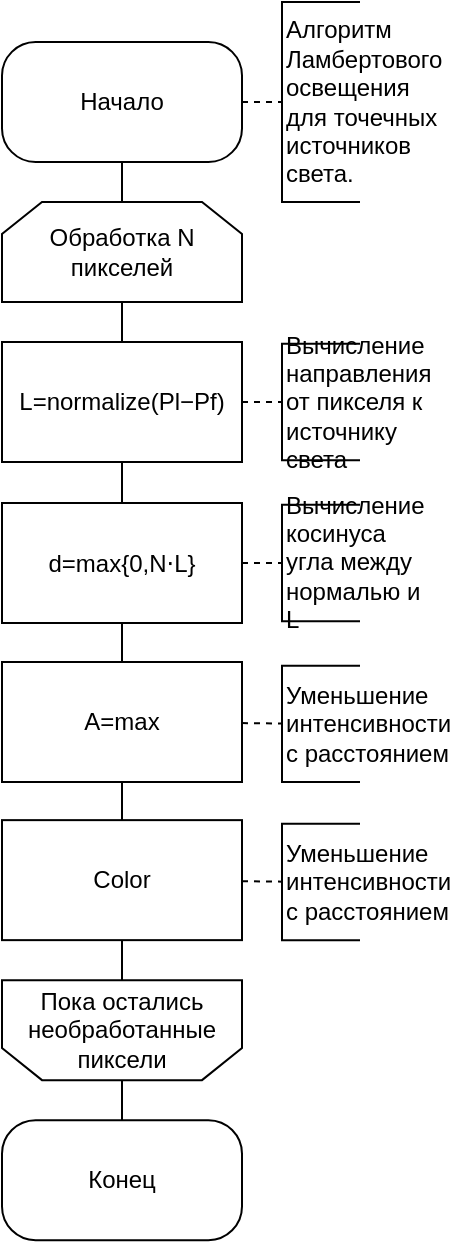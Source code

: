 <mxfile>
    <diagram id="bcUoIsjHD2eMjOUQ-ZIZ" name="Page-1">
        <mxGraphModel dx="1338" dy="2280" grid="1" gridSize="10" guides="1" tooltips="1" connect="1" arrows="1" fold="1" page="1" pageScale="1" pageWidth="827" pageHeight="1169" math="0" shadow="0">
            <root>
                <mxCell id="0"/>
                <mxCell id="1" parent="0"/>
                <mxCell id="6" style="edgeStyle=none;html=1;exitX=1;exitY=0.5;exitDx=0;exitDy=0;entryX=0;entryY=0.5;entryDx=0;entryDy=0;entryPerimeter=0;dashed=1;endArrow=none;endFill=0;" edge="1" parent="1" source="8" target="9">
                    <mxGeometry relative="1" as="geometry"/>
                </mxCell>
                <mxCell id="7" style="edgeStyle=none;html=1;endArrow=none;endFill=0;" edge="1" parent="1" source="8">
                    <mxGeometry relative="1" as="geometry">
                        <mxPoint x="384.0" y="-794.0" as="targetPoint"/>
                    </mxGeometry>
                </mxCell>
                <mxCell id="8" value="Начало" style="rounded=1;whiteSpace=wrap;html=1;arcSize=28;" vertex="1" parent="1">
                    <mxGeometry x="324" y="-874.0" width="120" height="60" as="geometry"/>
                </mxCell>
                <mxCell id="9" value="Алгоритм Ламбертового освещения для точечных источников света." style="strokeWidth=1;shape=mxgraph.flowchart.annotation_1;align=left;pointerEvents=1;whiteSpace=wrap;fontColor=default;" vertex="1" parent="1">
                    <mxGeometry x="464" y="-894.0" width="39" height="100" as="geometry"/>
                </mxCell>
                <mxCell id="10" style="edgeStyle=none;html=1;endArrow=none;endFill=0;" edge="1" parent="1" target="13">
                    <mxGeometry relative="1" as="geometry">
                        <mxPoint x="154.0" y="-788.07" as="sourcePoint"/>
                    </mxGeometry>
                </mxCell>
                <mxCell id="12" style="edgeStyle=none;html=1;endArrow=none;endFill=0;" edge="1" parent="1" target="15">
                    <mxGeometry relative="1" as="geometry">
                        <mxPoint x="154.0" y="-708.57" as="sourcePoint"/>
                    </mxGeometry>
                </mxCell>
                <mxCell id="14" style="edgeStyle=none;html=1;endArrow=none;endFill=0;" edge="1" parent="1" target="17">
                    <mxGeometry relative="1" as="geometry">
                        <mxPoint x="154.0" y="-629.07" as="sourcePoint"/>
                    </mxGeometry>
                </mxCell>
                <mxCell id="16" style="edgeStyle=none;html=1;endArrow=none;endFill=0;" edge="1" parent="1" target="20">
                    <mxGeometry relative="1" as="geometry">
                        <mxPoint x="154.0" y="-549.07" as="sourcePoint"/>
                    </mxGeometry>
                </mxCell>
                <mxCell id="26" style="edgeStyle=orthogonalEdgeStyle;rounded=0;html=1;strokeColor=default;fontColor=default;endArrow=none;endFill=0;" edge="1" parent="1" source="27" target="32">
                    <mxGeometry relative="1" as="geometry"/>
                </mxCell>
                <mxCell id="27" value="Обработка N пикселей" style="shape=loopLimit;whiteSpace=wrap;html=1;labelBackgroundColor=none;labelBorderColor=none;fontColor=default;" vertex="1" parent="1">
                    <mxGeometry x="324" y="-794.0" width="120" height="50" as="geometry"/>
                </mxCell>
                <mxCell id="28" style="edgeStyle=orthogonalEdgeStyle;rounded=0;html=1;strokeColor=default;fontColor=default;endArrow=none;endFill=0;" edge="1" parent="1" source="29" target="46">
                    <mxGeometry relative="1" as="geometry"/>
                </mxCell>
                <mxCell id="29" value="Пока остались необработанные пиксели" style="shape=loopLimit;whiteSpace=wrap;html=1;labelBackgroundColor=none;labelBorderColor=none;fontColor=default;direction=west;" vertex="1" parent="1">
                    <mxGeometry x="324" y="-404.93" width="120" height="50" as="geometry"/>
                </mxCell>
                <mxCell id="30" style="edgeStyle=orthogonalEdgeStyle;rounded=0;html=1;strokeColor=default;fontColor=default;endArrow=none;endFill=0;" edge="1" parent="1" source="32">
                    <mxGeometry relative="1" as="geometry">
                        <mxPoint x="384" y="-644.0" as="targetPoint"/>
                    </mxGeometry>
                </mxCell>
                <mxCell id="49" style="edgeStyle=none;html=1;dashed=1;endArrow=none;endFill=0;" edge="1" parent="1" source="32" target="48">
                    <mxGeometry relative="1" as="geometry"/>
                </mxCell>
                <mxCell id="32" value="L=normalize(Pl​−Pf​)" style="rounded=0;whiteSpace=wrap;" vertex="1" parent="1">
                    <mxGeometry x="324" y="-724.0" width="120" height="60" as="geometry"/>
                </mxCell>
                <mxCell id="52" style="edgeStyle=none;html=1;exitX=1;exitY=0.5;exitDx=0;exitDy=0;dashed=1;endArrow=none;endFill=0;" edge="1" parent="1" source="35" target="51">
                    <mxGeometry relative="1" as="geometry"/>
                </mxCell>
                <mxCell id="54" style="edgeStyle=none;html=1;endArrow=none;endFill=0;" edge="1" parent="1" source="35" target="53">
                    <mxGeometry relative="1" as="geometry"/>
                </mxCell>
                <mxCell id="35" value="d=max{0,N⋅L}" style="rounded=0;whiteSpace=wrap;" vertex="1" parent="1">
                    <mxGeometry x="324" y="-643.5" width="120" height="60" as="geometry"/>
                </mxCell>
                <mxCell id="46" value="Конец" style="rounded=1;whiteSpace=wrap;html=1;arcSize=28;" vertex="1" parent="1">
                    <mxGeometry x="324" y="-334.93" width="120" height="60" as="geometry"/>
                </mxCell>
                <mxCell id="48" value="Вычисление направления от пикселя к источнику света" style="strokeWidth=1;shape=mxgraph.flowchart.annotation_1;align=left;pointerEvents=1;whiteSpace=wrap;fontColor=default;" vertex="1" parent="1">
                    <mxGeometry x="464" y="-723.07" width="39" height="58.14" as="geometry"/>
                </mxCell>
                <mxCell id="51" value="Вычисление косинуса угла между нормалью и L " style="strokeWidth=1;shape=mxgraph.flowchart.annotation_1;align=left;pointerEvents=1;whiteSpace=wrap;fontColor=default;" vertex="1" parent="1">
                    <mxGeometry x="464" y="-642.57" width="39" height="58.14" as="geometry"/>
                </mxCell>
                <mxCell id="57" style="edgeStyle=none;html=1;endArrow=none;endFill=0;dashed=1;" edge="1" parent="1" source="53" target="56">
                    <mxGeometry relative="1" as="geometry"/>
                </mxCell>
                <mxCell id="59" style="edgeStyle=none;html=1;endArrow=none;endFill=0;" edge="1" parent="1" source="53" target="58">
                    <mxGeometry relative="1" as="geometry"/>
                </mxCell>
                <mxCell id="53" value="A=max" style="rounded=0;whiteSpace=wrap;" vertex="1" parent="1">
                    <mxGeometry x="324" y="-564.0" width="120" height="60" as="geometry"/>
                </mxCell>
                <mxCell id="56" value="Уменьшение интенсивности с расстоянием" style="strokeWidth=1;shape=mxgraph.flowchart.annotation_1;align=left;pointerEvents=1;whiteSpace=wrap;fontColor=default;" vertex="1" parent="1">
                    <mxGeometry x="464" y="-562.14" width="39" height="58.14" as="geometry"/>
                </mxCell>
                <mxCell id="60" style="edgeStyle=none;html=1;endArrow=none;endFill=0;" edge="1" parent="1" source="58" target="29">
                    <mxGeometry relative="1" as="geometry"/>
                </mxCell>
                <mxCell id="62" style="edgeStyle=none;html=1;endArrow=none;endFill=0;dashed=1;" edge="1" parent="1" source="58" target="61">
                    <mxGeometry relative="1" as="geometry"/>
                </mxCell>
                <mxCell id="58" value="Color" style="rounded=0;whiteSpace=wrap;" vertex="1" parent="1">
                    <mxGeometry x="324" y="-484.93" width="120" height="60" as="geometry"/>
                </mxCell>
                <mxCell id="61" value="Уменьшение интенсивности с расстоянием" style="strokeWidth=1;shape=mxgraph.flowchart.annotation_1;align=left;pointerEvents=1;whiteSpace=wrap;fontColor=default;" vertex="1" parent="1">
                    <mxGeometry x="464" y="-483.07" width="39" height="58.14" as="geometry"/>
                </mxCell>
            </root>
        </mxGraphModel>
    </diagram>
</mxfile>
